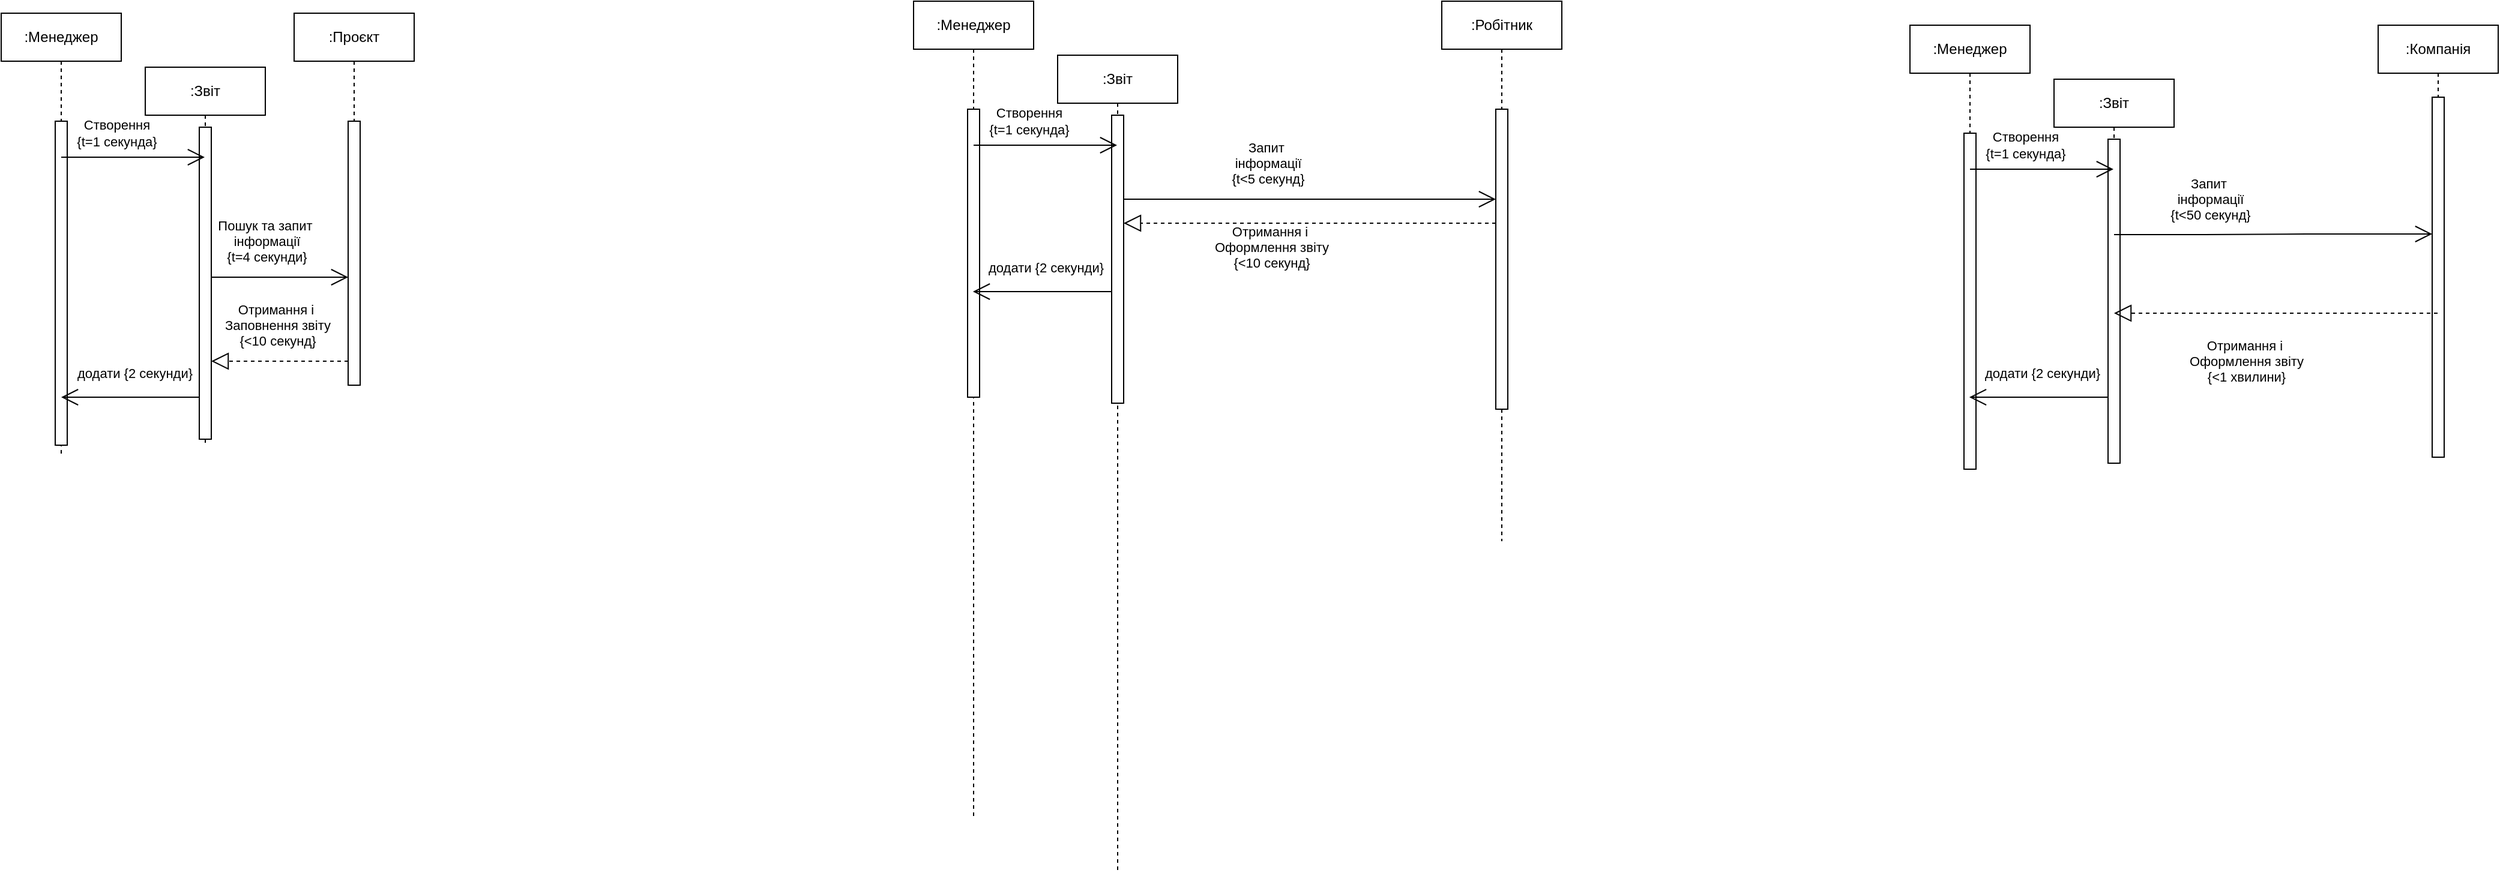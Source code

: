 <mxfile version="24.3.1" type="github">
  <diagram name="Сторінка-1" id="ZnFWtZYvFe9aqEBrCpGH">
    <mxGraphModel dx="1105" dy="558" grid="1" gridSize="10" guides="1" tooltips="1" connect="1" arrows="1" fold="1" page="1" pageScale="1" pageWidth="827" pageHeight="1169" math="0" shadow="0">
      <root>
        <mxCell id="0" />
        <mxCell id="1" parent="0" />
        <mxCell id="QRCtdJCTEQNHworazBfF-2" value=":Менеджер" style="shape=umlLifeline;perimeter=lifelinePerimeter;whiteSpace=wrap;html=1;container=1;dropTarget=0;collapsible=0;recursiveResize=0;outlineConnect=0;portConstraint=eastwest;newEdgeStyle={&quot;curved&quot;:0,&quot;rounded&quot;:0};" parent="1" vertex="1">
          <mxGeometry x="70" y="200" width="100" height="370" as="geometry" />
        </mxCell>
        <mxCell id="QRCtdJCTEQNHworazBfF-3" value="" style="html=1;points=[[0,0,0,0,5],[0,1,0,0,-5],[1,0,0,0,5],[1,1,0,0,-5]];perimeter=orthogonalPerimeter;outlineConnect=0;targetShapes=umlLifeline;portConstraint=eastwest;newEdgeStyle={&quot;curved&quot;:0,&quot;rounded&quot;:0};" parent="QRCtdJCTEQNHworazBfF-2" vertex="1">
          <mxGeometry x="45" y="90" width="10" height="270" as="geometry" />
        </mxCell>
        <mxCell id="QRCtdJCTEQNHworazBfF-8" value=":Проєкт" style="shape=umlLifeline;perimeter=lifelinePerimeter;whiteSpace=wrap;html=1;container=1;dropTarget=0;collapsible=0;recursiveResize=0;outlineConnect=0;portConstraint=eastwest;newEdgeStyle={&quot;curved&quot;:0,&quot;rounded&quot;:0};" parent="1" vertex="1">
          <mxGeometry x="314" y="200" width="100" height="310" as="geometry" />
        </mxCell>
        <mxCell id="QRCtdJCTEQNHworazBfF-9" value="" style="html=1;points=[[0,0,0,0,5],[0,1,0,0,-5],[1,0,0,0,5],[1,1,0,0,-5]];perimeter=orthogonalPerimeter;outlineConnect=0;targetShapes=umlLifeline;portConstraint=eastwest;newEdgeStyle={&quot;curved&quot;:0,&quot;rounded&quot;:0};" parent="QRCtdJCTEQNHworazBfF-8" vertex="1">
          <mxGeometry x="45" y="90" width="10" height="220" as="geometry" />
        </mxCell>
        <mxCell id="QRCtdJCTEQNHworazBfF-10" value=":Звіт" style="shape=umlLifeline;perimeter=lifelinePerimeter;whiteSpace=wrap;html=1;container=1;dropTarget=0;collapsible=0;recursiveResize=0;outlineConnect=0;portConstraint=eastwest;newEdgeStyle={&quot;curved&quot;:0,&quot;rounded&quot;:0};" parent="1" vertex="1">
          <mxGeometry x="190" y="245" width="100" height="315" as="geometry" />
        </mxCell>
        <mxCell id="QRCtdJCTEQNHworazBfF-11" value="" style="html=1;points=[[0,0,0,0,5],[0,1,0,0,-5],[1,0,0,0,5],[1,1,0,0,-5]];perimeter=orthogonalPerimeter;outlineConnect=0;targetShapes=umlLifeline;portConstraint=eastwest;newEdgeStyle={&quot;curved&quot;:0,&quot;rounded&quot;:0};" parent="QRCtdJCTEQNHworazBfF-10" vertex="1">
          <mxGeometry x="45" y="50" width="10" height="260" as="geometry" />
        </mxCell>
        <mxCell id="QRCtdJCTEQNHworazBfF-16" value="" style="endArrow=open;endFill=1;endSize=12;html=1;rounded=0;" parent="1" source="QRCtdJCTEQNHworazBfF-2" target="QRCtdJCTEQNHworazBfF-10" edge="1">
          <mxGeometry width="160" relative="1" as="geometry">
            <mxPoint x="119.548" y="330" as="sourcePoint" />
            <mxPoint x="235" y="330" as="targetPoint" />
            <Array as="points">
              <mxPoint x="170" y="320" />
            </Array>
          </mxGeometry>
        </mxCell>
        <mxCell id="QRCtdJCTEQNHworazBfF-17" value="Створення&lt;div&gt;{t=1 секунда}&lt;/div&gt;" style="edgeLabel;html=1;align=center;verticalAlign=middle;resizable=0;points=[];" parent="QRCtdJCTEQNHworazBfF-16" vertex="1" connectable="0">
          <mxGeometry x="-0.241" y="-1" relative="1" as="geometry">
            <mxPoint y="-21" as="offset" />
          </mxGeometry>
        </mxCell>
        <mxCell id="QRCtdJCTEQNHworazBfF-18" value="" style="endArrow=open;endFill=1;endSize=12;html=1;rounded=0;" parent="1" edge="1">
          <mxGeometry width="160" relative="1" as="geometry">
            <mxPoint x="235.45" y="520" as="sourcePoint" />
            <mxPoint x="119.998" y="520" as="targetPoint" />
            <Array as="points">
              <mxPoint x="180.45" y="520" />
            </Array>
          </mxGeometry>
        </mxCell>
        <mxCell id="QRCtdJCTEQNHworazBfF-19" value="додати {2 секунди}" style="edgeLabel;html=1;align=center;verticalAlign=middle;resizable=0;points=[];" parent="QRCtdJCTEQNHworazBfF-18" vertex="1" connectable="0">
          <mxGeometry x="0.279" y="1" relative="1" as="geometry">
            <mxPoint x="19" y="-21" as="offset" />
          </mxGeometry>
        </mxCell>
        <mxCell id="QRCtdJCTEQNHworazBfF-21" value="" style="endArrow=open;endFill=1;endSize=12;html=1;rounded=0;" parent="1" source="QRCtdJCTEQNHworazBfF-11" target="QRCtdJCTEQNHworazBfF-9" edge="1">
          <mxGeometry width="160" relative="1" as="geometry">
            <mxPoint x="240" y="420" as="sourcePoint" />
            <mxPoint x="355" y="420" as="targetPoint" />
            <Array as="points">
              <mxPoint x="290" y="420" />
            </Array>
          </mxGeometry>
        </mxCell>
        <mxCell id="QRCtdJCTEQNHworazBfF-22" value="Пошук та запит&amp;nbsp;&lt;div&gt;інформації&lt;div&gt;{t=4 секунди}&lt;/div&gt;&lt;/div&gt;" style="edgeLabel;html=1;align=center;verticalAlign=middle;resizable=0;points=[];" parent="QRCtdJCTEQNHworazBfF-21" vertex="1" connectable="0">
          <mxGeometry x="-0.241" y="-1" relative="1" as="geometry">
            <mxPoint x="2" y="-31" as="offset" />
          </mxGeometry>
        </mxCell>
        <mxCell id="QRCtdJCTEQNHworazBfF-24" value="" style="endArrow=block;dashed=1;endFill=0;endSize=12;html=1;rounded=0;" parent="1" source="QRCtdJCTEQNHworazBfF-9" target="QRCtdJCTEQNHworazBfF-11" edge="1">
          <mxGeometry width="160" relative="1" as="geometry">
            <mxPoint x="310" y="440" as="sourcePoint" />
            <mxPoint x="470" y="440" as="targetPoint" />
            <Array as="points">
              <mxPoint x="310" y="490" />
            </Array>
          </mxGeometry>
        </mxCell>
        <mxCell id="QRCtdJCTEQNHworazBfF-25" value="Отримання і&amp;nbsp;&lt;div&gt;Заповнення звіту&lt;/div&gt;&lt;div&gt;{&amp;lt;10 секунд}&lt;/div&gt;" style="edgeLabel;html=1;align=center;verticalAlign=middle;resizable=0;points=[];" parent="QRCtdJCTEQNHworazBfF-24" vertex="1" connectable="0">
          <mxGeometry x="0.312" y="-2" relative="1" as="geometry">
            <mxPoint x="16" y="-28" as="offset" />
          </mxGeometry>
        </mxCell>
        <mxCell id="IxtSbyAaC3HHmyYaRuv1-1" value=":Менеджер" style="shape=umlLifeline;perimeter=lifelinePerimeter;whiteSpace=wrap;html=1;container=1;dropTarget=0;collapsible=0;recursiveResize=0;outlineConnect=0;portConstraint=eastwest;newEdgeStyle={&quot;curved&quot;:0,&quot;rounded&quot;:0};" vertex="1" parent="1">
          <mxGeometry x="830" y="190" width="100" height="680" as="geometry" />
        </mxCell>
        <mxCell id="IxtSbyAaC3HHmyYaRuv1-2" value="" style="html=1;points=[[0,0,0,0,5],[0,1,0,0,-5],[1,0,0,0,5],[1,1,0,0,-5]];perimeter=orthogonalPerimeter;outlineConnect=0;targetShapes=umlLifeline;portConstraint=eastwest;newEdgeStyle={&quot;curved&quot;:0,&quot;rounded&quot;:0};" vertex="1" parent="IxtSbyAaC3HHmyYaRuv1-1">
          <mxGeometry x="45" y="90" width="10" height="240" as="geometry" />
        </mxCell>
        <mxCell id="IxtSbyAaC3HHmyYaRuv1-3" value=":Робітник" style="shape=umlLifeline;perimeter=lifelinePerimeter;whiteSpace=wrap;html=1;container=1;dropTarget=0;collapsible=0;recursiveResize=0;outlineConnect=0;portConstraint=eastwest;newEdgeStyle={&quot;curved&quot;:0,&quot;rounded&quot;:0};" vertex="1" parent="1">
          <mxGeometry x="1270" y="190" width="100" height="450" as="geometry" />
        </mxCell>
        <mxCell id="IxtSbyAaC3HHmyYaRuv1-4" value="" style="html=1;points=[[0,0,0,0,5],[0,1,0,0,-5],[1,0,0,0,5],[1,1,0,0,-5]];perimeter=orthogonalPerimeter;outlineConnect=0;targetShapes=umlLifeline;portConstraint=eastwest;newEdgeStyle={&quot;curved&quot;:0,&quot;rounded&quot;:0};" vertex="1" parent="IxtSbyAaC3HHmyYaRuv1-3">
          <mxGeometry x="45" y="90" width="10" height="250" as="geometry" />
        </mxCell>
        <mxCell id="IxtSbyAaC3HHmyYaRuv1-9" value=":Звіт" style="shape=umlLifeline;perimeter=lifelinePerimeter;whiteSpace=wrap;html=1;container=1;dropTarget=0;collapsible=0;recursiveResize=0;outlineConnect=0;portConstraint=eastwest;newEdgeStyle={&quot;curved&quot;:0,&quot;rounded&quot;:0};" vertex="1" parent="1">
          <mxGeometry x="950" y="235" width="100" height="680" as="geometry" />
        </mxCell>
        <mxCell id="IxtSbyAaC3HHmyYaRuv1-10" value="" style="html=1;points=[[0,0,0,0,5],[0,1,0,0,-5],[1,0,0,0,5],[1,1,0,0,-5]];perimeter=orthogonalPerimeter;outlineConnect=0;targetShapes=umlLifeline;portConstraint=eastwest;newEdgeStyle={&quot;curved&quot;:0,&quot;rounded&quot;:0};" vertex="1" parent="IxtSbyAaC3HHmyYaRuv1-9">
          <mxGeometry x="45" y="50" width="10" height="240" as="geometry" />
        </mxCell>
        <mxCell id="IxtSbyAaC3HHmyYaRuv1-13" value="" style="endArrow=open;endFill=1;endSize=12;html=1;rounded=0;" edge="1" parent="1" source="IxtSbyAaC3HHmyYaRuv1-1" target="IxtSbyAaC3HHmyYaRuv1-9">
          <mxGeometry width="160" relative="1" as="geometry">
            <mxPoint x="879.548" y="320" as="sourcePoint" />
            <mxPoint x="995" y="320" as="targetPoint" />
            <Array as="points">
              <mxPoint x="930" y="310" />
            </Array>
          </mxGeometry>
        </mxCell>
        <mxCell id="IxtSbyAaC3HHmyYaRuv1-14" value="Створення&lt;div&gt;{t=1 секунда}&lt;/div&gt;" style="edgeLabel;html=1;align=center;verticalAlign=middle;resizable=0;points=[];" vertex="1" connectable="0" parent="IxtSbyAaC3HHmyYaRuv1-13">
          <mxGeometry x="-0.241" y="-1" relative="1" as="geometry">
            <mxPoint y="-21" as="offset" />
          </mxGeometry>
        </mxCell>
        <mxCell id="IxtSbyAaC3HHmyYaRuv1-15" value="" style="endArrow=open;endFill=1;endSize=12;html=1;rounded=0;" edge="1" parent="1">
          <mxGeometry width="160" relative="1" as="geometry">
            <mxPoint x="995" y="432" as="sourcePoint" />
            <mxPoint x="879.447" y="432" as="targetPoint" />
            <Array as="points">
              <mxPoint x="970" y="432" />
              <mxPoint x="920" y="432" />
            </Array>
          </mxGeometry>
        </mxCell>
        <mxCell id="IxtSbyAaC3HHmyYaRuv1-16" value="додати {2 секунди}" style="edgeLabel;html=1;align=center;verticalAlign=middle;resizable=0;points=[];" vertex="1" connectable="0" parent="IxtSbyAaC3HHmyYaRuv1-15">
          <mxGeometry x="0.279" y="1" relative="1" as="geometry">
            <mxPoint x="19" y="-21" as="offset" />
          </mxGeometry>
        </mxCell>
        <mxCell id="IxtSbyAaC3HHmyYaRuv1-24" value="" style="endArrow=open;endFill=1;endSize=12;html=1;rounded=0;" edge="1" parent="1">
          <mxGeometry width="160" relative="1" as="geometry">
            <mxPoint x="1005" y="355" as="sourcePoint" />
            <mxPoint x="1315" y="355" as="targetPoint" />
            <Array as="points">
              <mxPoint x="1075" y="355" />
            </Array>
          </mxGeometry>
        </mxCell>
        <mxCell id="IxtSbyAaC3HHmyYaRuv1-25" value="Запит&amp;nbsp;&lt;div&gt;інформації&lt;div&gt;{t&amp;lt;5 секунд}&lt;/div&gt;&lt;/div&gt;" style="edgeLabel;html=1;align=center;verticalAlign=middle;resizable=0;points=[];" vertex="1" connectable="0" parent="IxtSbyAaC3HHmyYaRuv1-24">
          <mxGeometry x="-0.241" y="-1" relative="1" as="geometry">
            <mxPoint x="2" y="-31" as="offset" />
          </mxGeometry>
        </mxCell>
        <mxCell id="IxtSbyAaC3HHmyYaRuv1-26" value="" style="endArrow=block;dashed=1;endFill=0;endSize=12;html=1;rounded=0;" edge="1" parent="1">
          <mxGeometry width="160" relative="1" as="geometry">
            <mxPoint x="1315" y="375" as="sourcePoint" />
            <mxPoint x="1005" y="375" as="targetPoint" />
            <Array as="points">
              <mxPoint x="1255" y="375" />
            </Array>
          </mxGeometry>
        </mxCell>
        <mxCell id="IxtSbyAaC3HHmyYaRuv1-27" value="Отримання і&amp;nbsp;&lt;div&gt;Оформлення звіту&lt;/div&gt;&lt;div&gt;{&amp;lt;10 секунд}&lt;/div&gt;" style="edgeLabel;html=1;align=center;verticalAlign=middle;resizable=0;points=[];" vertex="1" connectable="0" parent="IxtSbyAaC3HHmyYaRuv1-26">
          <mxGeometry x="0.312" y="-2" relative="1" as="geometry">
            <mxPoint x="16" y="22" as="offset" />
          </mxGeometry>
        </mxCell>
        <mxCell id="IxtSbyAaC3HHmyYaRuv1-32" value=":Менеджер" style="shape=umlLifeline;perimeter=lifelinePerimeter;whiteSpace=wrap;html=1;container=1;dropTarget=0;collapsible=0;recursiveResize=0;outlineConnect=0;portConstraint=eastwest;newEdgeStyle={&quot;curved&quot;:0,&quot;rounded&quot;:0};" vertex="1" parent="1">
          <mxGeometry x="1660" y="210" width="100" height="370" as="geometry" />
        </mxCell>
        <mxCell id="IxtSbyAaC3HHmyYaRuv1-33" value="" style="html=1;points=[[0,0,0,0,5],[0,1,0,0,-5],[1,0,0,0,5],[1,1,0,0,-5]];perimeter=orthogonalPerimeter;outlineConnect=0;targetShapes=umlLifeline;portConstraint=eastwest;newEdgeStyle={&quot;curved&quot;:0,&quot;rounded&quot;:0};" vertex="1" parent="IxtSbyAaC3HHmyYaRuv1-32">
          <mxGeometry x="45" y="90" width="10" height="280" as="geometry" />
        </mxCell>
        <mxCell id="IxtSbyAaC3HHmyYaRuv1-36" value=":Компанія" style="shape=umlLifeline;perimeter=lifelinePerimeter;whiteSpace=wrap;html=1;container=1;dropTarget=0;collapsible=0;recursiveResize=0;outlineConnect=0;portConstraint=eastwest;newEdgeStyle={&quot;curved&quot;:0,&quot;rounded&quot;:0};" vertex="1" parent="1">
          <mxGeometry x="2050" y="210" width="100" height="340" as="geometry" />
        </mxCell>
        <mxCell id="IxtSbyAaC3HHmyYaRuv1-37" value="" style="html=1;points=[[0,0,0,0,5],[0,1,0,0,-5],[1,0,0,0,5],[1,1,0,0,-5]];perimeter=orthogonalPerimeter;outlineConnect=0;targetShapes=umlLifeline;portConstraint=eastwest;newEdgeStyle={&quot;curved&quot;:0,&quot;rounded&quot;:0};" vertex="1" parent="IxtSbyAaC3HHmyYaRuv1-36">
          <mxGeometry x="45" y="60" width="10" height="300" as="geometry" />
        </mxCell>
        <mxCell id="IxtSbyAaC3HHmyYaRuv1-40" value=":Звіт" style="shape=umlLifeline;perimeter=lifelinePerimeter;whiteSpace=wrap;html=1;container=1;dropTarget=0;collapsible=0;recursiveResize=0;outlineConnect=0;portConstraint=eastwest;newEdgeStyle={&quot;curved&quot;:0,&quot;rounded&quot;:0};" vertex="1" parent="1">
          <mxGeometry x="1780" y="255" width="100" height="285" as="geometry" />
        </mxCell>
        <mxCell id="IxtSbyAaC3HHmyYaRuv1-41" value="" style="html=1;points=[[0,0,0,0,5],[0,1,0,0,-5],[1,0,0,0,5],[1,1,0,0,-5]];perimeter=orthogonalPerimeter;outlineConnect=0;targetShapes=umlLifeline;portConstraint=eastwest;newEdgeStyle={&quot;curved&quot;:0,&quot;rounded&quot;:0};" vertex="1" parent="IxtSbyAaC3HHmyYaRuv1-40">
          <mxGeometry x="45" y="50" width="10" height="270" as="geometry" />
        </mxCell>
        <mxCell id="IxtSbyAaC3HHmyYaRuv1-44" value="" style="endArrow=open;endFill=1;endSize=12;html=1;rounded=0;" edge="1" parent="1" source="IxtSbyAaC3HHmyYaRuv1-32" target="IxtSbyAaC3HHmyYaRuv1-40">
          <mxGeometry width="160" relative="1" as="geometry">
            <mxPoint x="1709.548" y="340" as="sourcePoint" />
            <mxPoint x="1825" y="340" as="targetPoint" />
            <Array as="points">
              <mxPoint x="1760" y="330" />
            </Array>
          </mxGeometry>
        </mxCell>
        <mxCell id="IxtSbyAaC3HHmyYaRuv1-45" value="Створення&lt;div&gt;{t=1 секунда}&lt;/div&gt;" style="edgeLabel;html=1;align=center;verticalAlign=middle;resizable=0;points=[];" vertex="1" connectable="0" parent="IxtSbyAaC3HHmyYaRuv1-44">
          <mxGeometry x="-0.241" y="-1" relative="1" as="geometry">
            <mxPoint y="-21" as="offset" />
          </mxGeometry>
        </mxCell>
        <mxCell id="IxtSbyAaC3HHmyYaRuv1-46" value="" style="endArrow=open;endFill=1;endSize=12;html=1;rounded=0;" edge="1" parent="1">
          <mxGeometry width="160" relative="1" as="geometry">
            <mxPoint x="1825" y="520" as="sourcePoint" />
            <mxPoint x="1709.447" y="520" as="targetPoint" />
            <Array as="points">
              <mxPoint x="1790" y="520" />
              <mxPoint x="1770" y="520" />
            </Array>
          </mxGeometry>
        </mxCell>
        <mxCell id="IxtSbyAaC3HHmyYaRuv1-47" value="додати {2 секунди}" style="edgeLabel;html=1;align=center;verticalAlign=middle;resizable=0;points=[];" vertex="1" connectable="0" parent="IxtSbyAaC3HHmyYaRuv1-46">
          <mxGeometry x="0.279" y="1" relative="1" as="geometry">
            <mxPoint x="19" y="-21" as="offset" />
          </mxGeometry>
        </mxCell>
        <mxCell id="IxtSbyAaC3HHmyYaRuv1-59" value="" style="endArrow=open;endFill=1;endSize=12;html=1;rounded=0;" edge="1" parent="1" target="IxtSbyAaC3HHmyYaRuv1-37">
          <mxGeometry width="160" relative="1" as="geometry">
            <mxPoint x="1830" y="384.47" as="sourcePoint" />
            <mxPoint x="2330" y="384.47" as="targetPoint" />
            <Array as="points">
              <mxPoint x="1905" y="384.47" />
              <mxPoint x="1990" y="384" />
            </Array>
          </mxGeometry>
        </mxCell>
        <mxCell id="IxtSbyAaC3HHmyYaRuv1-60" value="Запит&amp;nbsp;&lt;div&gt;інформації&lt;div&gt;{t&amp;lt;50 секунд}&lt;/div&gt;&lt;/div&gt;" style="edgeLabel;html=1;align=center;verticalAlign=middle;resizable=0;points=[];" vertex="1" connectable="0" parent="IxtSbyAaC3HHmyYaRuv1-59">
          <mxGeometry x="-0.241" y="-1" relative="1" as="geometry">
            <mxPoint x="-21" y="-31" as="offset" />
          </mxGeometry>
        </mxCell>
        <mxCell id="IxtSbyAaC3HHmyYaRuv1-61" value="" style="endArrow=block;dashed=1;endFill=0;endSize=12;html=1;rounded=0;" edge="1" parent="1" source="IxtSbyAaC3HHmyYaRuv1-36">
          <mxGeometry width="160" relative="1" as="geometry">
            <mxPoint x="2335" y="450" as="sourcePoint" />
            <mxPoint x="1830" y="450" as="targetPoint" />
            <Array as="points">
              <mxPoint x="2080" y="450" />
            </Array>
          </mxGeometry>
        </mxCell>
        <mxCell id="IxtSbyAaC3HHmyYaRuv1-62" value="Отримання і&amp;nbsp;&lt;div&gt;Оформлення звіту&lt;/div&gt;&lt;div&gt;{&amp;lt;1 хвилини}&lt;/div&gt;" style="edgeLabel;html=1;align=center;verticalAlign=middle;resizable=0;points=[];" vertex="1" connectable="0" parent="IxtSbyAaC3HHmyYaRuv1-61">
          <mxGeometry x="0.312" y="-2" relative="1" as="geometry">
            <mxPoint x="17" y="42" as="offset" />
          </mxGeometry>
        </mxCell>
      </root>
    </mxGraphModel>
  </diagram>
</mxfile>
